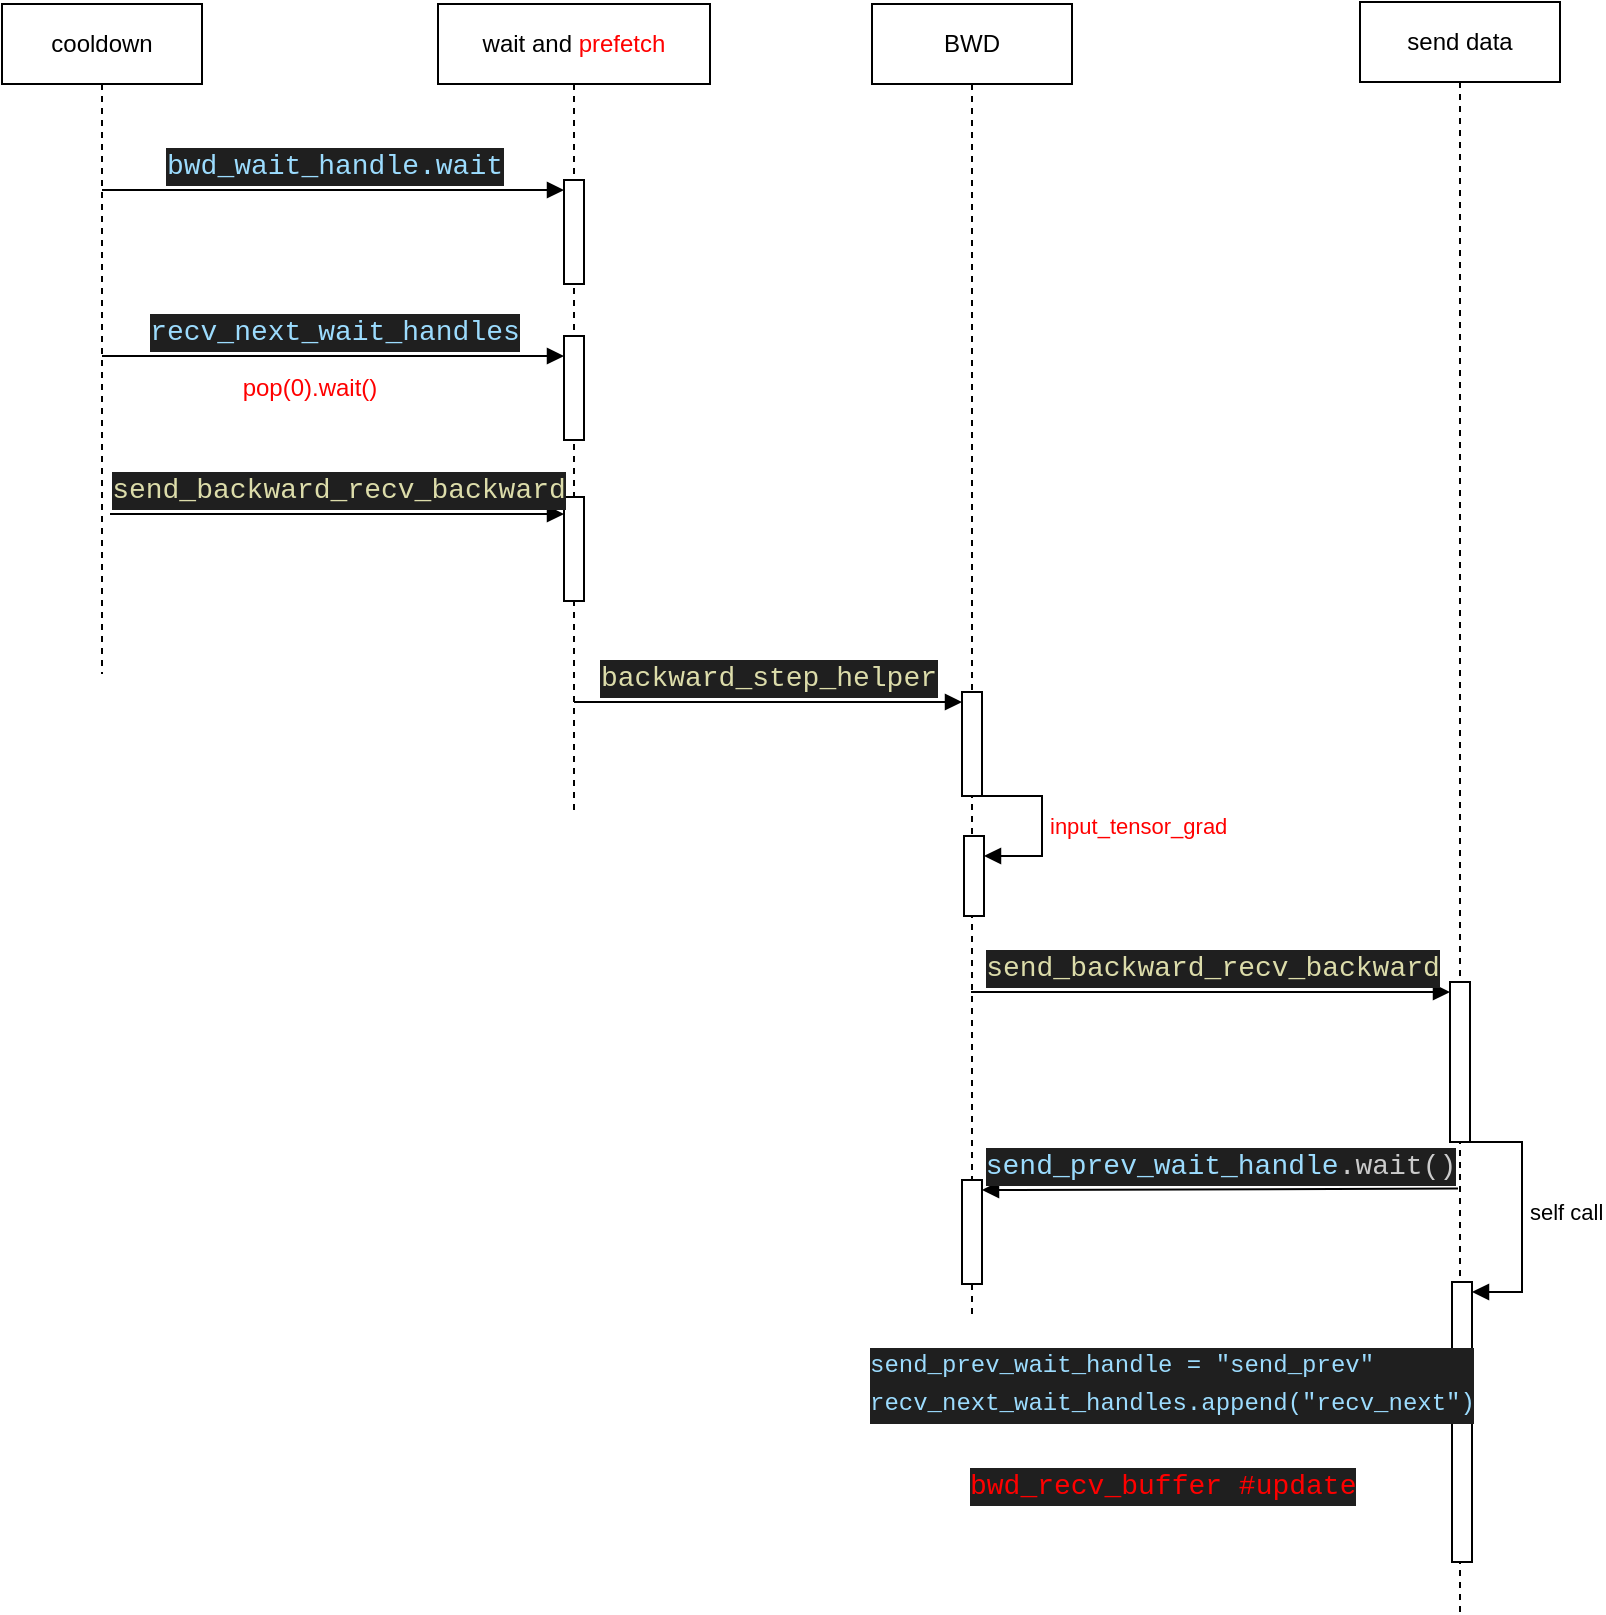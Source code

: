 <mxfile version="24.2.5" type="device">
  <diagram id="C5RBs43oDa-KdzZeNtuy" name="Page-1">
    <mxGraphModel dx="975" dy="688" grid="1" gridSize="10" guides="1" tooltips="1" connect="1" arrows="1" fold="1" page="1" pageScale="1" pageWidth="827" pageHeight="1169" math="0" shadow="0">
      <root>
        <mxCell id="WIyWlLk6GJQsqaUBKTNV-0" />
        <mxCell id="WIyWlLk6GJQsqaUBKTNV-1" parent="WIyWlLk6GJQsqaUBKTNV-0" />
        <mxCell id="Lxc2zo9YsPSFYeFa5kMc-0" value="cooldown" style="shape=umlLifeline;perimeter=lifelinePerimeter;whiteSpace=wrap;html=1;container=1;dropTarget=0;collapsible=0;recursiveResize=0;outlineConnect=0;portConstraint=eastwest;newEdgeStyle={&quot;curved&quot;:0,&quot;rounded&quot;:0};" vertex="1" parent="WIyWlLk6GJQsqaUBKTNV-1">
          <mxGeometry x="18" y="15" width="100" height="335" as="geometry" />
        </mxCell>
        <mxCell id="Lxc2zo9YsPSFYeFa5kMc-1" value="BWD" style="shape=umlLifeline;whiteSpace=wrap;html=1;container=1;dropTarget=0;collapsible=0;recursiveResize=0;outlineConnect=0;portConstraint=eastwest;newEdgeStyle={&quot;curved&quot;:0,&quot;rounded&quot;:0};points=[[0,0,0,0,5],[0,1,0,0,-5],[1,0,0,0,5],[1,1,0,0,-5]];perimeter=rectanglePerimeter;targetShapes=umlLifeline;participant=label;" vertex="1" parent="WIyWlLk6GJQsqaUBKTNV-1">
          <mxGeometry x="453" y="15" width="100" height="655" as="geometry" />
        </mxCell>
        <mxCell id="Lxc2zo9YsPSFYeFa5kMc-4" value="" style="html=1;points=[[0,0,0,0,5],[0,1,0,0,-5],[1,0,0,0,5],[1,1,0,0,-5]];perimeter=orthogonalPerimeter;outlineConnect=0;targetShapes=umlLifeline;portConstraint=eastwest;newEdgeStyle={&quot;curved&quot;:0,&quot;rounded&quot;:0};" vertex="1" parent="Lxc2zo9YsPSFYeFa5kMc-1">
          <mxGeometry x="45" y="344" width="10" height="52" as="geometry" />
        </mxCell>
        <mxCell id="Lxc2zo9YsPSFYeFa5kMc-41" value="" style="html=1;points=[[0,0,0,0,5],[0,1,0,0,-5],[1,0,0,0,5],[1,1,0,0,-5]];perimeter=orthogonalPerimeter;outlineConnect=0;targetShapes=umlLifeline;portConstraint=eastwest;newEdgeStyle={&quot;curved&quot;:0,&quot;rounded&quot;:0};" vertex="1" parent="Lxc2zo9YsPSFYeFa5kMc-1">
          <mxGeometry x="45" y="588" width="10" height="52" as="geometry" />
        </mxCell>
        <mxCell id="Lxc2zo9YsPSFYeFa5kMc-42" value="" style="html=1;points=[[0,0,0,0,5],[0,1,0,0,-5],[1,0,0,0,5],[1,1,0,0,-5]];perimeter=orthogonalPerimeter;outlineConnect=0;targetShapes=umlLifeline;portConstraint=eastwest;newEdgeStyle={&quot;curved&quot;:0,&quot;rounded&quot;:0};" vertex="1" parent="Lxc2zo9YsPSFYeFa5kMc-1">
          <mxGeometry x="46" y="416" width="10" height="40" as="geometry" />
        </mxCell>
        <mxCell id="Lxc2zo9YsPSFYeFa5kMc-43" value="&lt;font color=&quot;#ff0000&quot;&gt;input_tensor_grad&lt;/font&gt;" style="html=1;align=left;spacingLeft=2;endArrow=block;rounded=0;edgeStyle=orthogonalEdgeStyle;curved=0;rounded=0;" edge="1" target="Lxc2zo9YsPSFYeFa5kMc-42" parent="Lxc2zo9YsPSFYeFa5kMc-1">
          <mxGeometry relative="1" as="geometry">
            <mxPoint x="55" y="396" as="sourcePoint" />
            <Array as="points">
              <mxPoint x="85" y="426" />
            </Array>
          </mxGeometry>
        </mxCell>
        <mxCell id="Lxc2zo9YsPSFYeFa5kMc-7" value="wait and&amp;nbsp;&lt;span style=&quot;color: rgb(255, 0, 0); background-color: initial;&quot;&gt;prefetch&lt;/span&gt;" style="shape=umlLifeline;perimeter=lifelinePerimeter;whiteSpace=wrap;html=1;container=1;dropTarget=0;collapsible=0;recursiveResize=0;outlineConnect=0;portConstraint=eastwest;newEdgeStyle={&quot;curved&quot;:0,&quot;rounded&quot;:0};" vertex="1" parent="WIyWlLk6GJQsqaUBKTNV-1">
          <mxGeometry x="236" y="15" width="136" height="405" as="geometry" />
        </mxCell>
        <mxCell id="Lxc2zo9YsPSFYeFa5kMc-8" value="" style="html=1;points=[[0,0,0,0,5],[0,1,0,0,-5],[1,0,0,0,5],[1,1,0,0,-5]];perimeter=orthogonalPerimeter;outlineConnect=0;targetShapes=umlLifeline;portConstraint=eastwest;newEdgeStyle={&quot;curved&quot;:0,&quot;rounded&quot;:0};" vertex="1" parent="Lxc2zo9YsPSFYeFa5kMc-7">
          <mxGeometry x="63" y="88" width="10" height="52" as="geometry" />
        </mxCell>
        <mxCell id="Lxc2zo9YsPSFYeFa5kMc-36" value="" style="html=1;points=[[0,0,0,0,5],[0,1,0,0,-5],[1,0,0,0,5],[1,1,0,0,-5]];perimeter=orthogonalPerimeter;outlineConnect=0;targetShapes=umlLifeline;portConstraint=eastwest;newEdgeStyle={&quot;curved&quot;:0,&quot;rounded&quot;:0};" vertex="1" parent="Lxc2zo9YsPSFYeFa5kMc-7">
          <mxGeometry x="63" y="246.5" width="10" height="52" as="geometry" />
        </mxCell>
        <mxCell id="Lxc2zo9YsPSFYeFa5kMc-10" value="&lt;div style=&quot;color: rgb(204, 204, 204); background-color: rgb(31, 31, 31); font-family: Consolas, &amp;quot;Courier New&amp;quot;, monospace; font-size: 14px; line-height: 19px; white-space-collapse: preserve;&quot;&gt;&lt;div style=&quot;line-height: 19px;&quot;&gt;&lt;span style=&quot;color: #9cdcfe;&quot;&gt;bwd_wait_handle.wait&lt;/span&gt;&lt;/div&gt;&lt;/div&gt;" style="html=1;verticalAlign=bottom;endArrow=block;curved=0;rounded=0;entryX=0;entryY=0;entryDx=0;entryDy=5;entryPerimeter=0;" edge="1" parent="WIyWlLk6GJQsqaUBKTNV-1" source="Lxc2zo9YsPSFYeFa5kMc-0" target="Lxc2zo9YsPSFYeFa5kMc-8">
          <mxGeometry x="0.001" width="80" relative="1" as="geometry">
            <mxPoint x="68" y="113" as="sourcePoint" />
            <mxPoint x="295" y="108" as="targetPoint" />
            <mxPoint as="offset" />
          </mxGeometry>
        </mxCell>
        <mxCell id="Lxc2zo9YsPSFYeFa5kMc-12" value="send data" style="shape=umlLifeline;whiteSpace=wrap;html=1;container=1;dropTarget=0;collapsible=0;recursiveResize=0;outlineConnect=0;portConstraint=eastwest;newEdgeStyle={&quot;curved&quot;:0,&quot;rounded&quot;:0};points=[[0,0,0,0,5],[0,1,0,0,-5],[1,0,0,0,5],[1,1,0,0,-5]];perimeter=rectanglePerimeter;targetShapes=umlLifeline;participant=label;" vertex="1" parent="WIyWlLk6GJQsqaUBKTNV-1">
          <mxGeometry x="697" y="14" width="100" height="805" as="geometry" />
        </mxCell>
        <mxCell id="Lxc2zo9YsPSFYeFa5kMc-38" value="" style="html=1;points=[[0,0,0,0,5],[0,1,0,0,-5],[1,0,0,0,5],[1,1,0,0,-5]];perimeter=orthogonalPerimeter;outlineConnect=0;targetShapes=umlLifeline;portConstraint=eastwest;newEdgeStyle={&quot;curved&quot;:0,&quot;rounded&quot;:0};" vertex="1" parent="Lxc2zo9YsPSFYeFa5kMc-12">
          <mxGeometry x="45" y="490" width="10" height="80" as="geometry" />
        </mxCell>
        <mxCell id="Lxc2zo9YsPSFYeFa5kMc-45" value="" style="html=1;points=[[0,0,0,0,5],[0,1,0,0,-5],[1,0,0,0,5],[1,1,0,0,-5]];perimeter=orthogonalPerimeter;outlineConnect=0;targetShapes=umlLifeline;portConstraint=eastwest;newEdgeStyle={&quot;curved&quot;:0,&quot;rounded&quot;:0};" vertex="1" parent="Lxc2zo9YsPSFYeFa5kMc-12">
          <mxGeometry x="46" y="640" width="10" height="140" as="geometry" />
        </mxCell>
        <mxCell id="Lxc2zo9YsPSFYeFa5kMc-46" value="self call" style="html=1;align=left;spacingLeft=2;endArrow=block;rounded=0;edgeStyle=orthogonalEdgeStyle;curved=0;rounded=0;entryX=1;entryY=0;entryDx=0;entryDy=5;entryPerimeter=0;" edge="1" target="Lxc2zo9YsPSFYeFa5kMc-45" parent="Lxc2zo9YsPSFYeFa5kMc-12">
          <mxGeometry relative="1" as="geometry">
            <mxPoint x="51" y="570" as="sourcePoint" />
            <Array as="points">
              <mxPoint x="81" y="570" />
              <mxPoint x="81" y="645" />
            </Array>
            <mxPoint x="56" y="600" as="targetPoint" />
          </mxGeometry>
        </mxCell>
        <mxCell id="Lxc2zo9YsPSFYeFa5kMc-27" value="&lt;div style=&quot;color: rgb(204, 204, 204); background-color: rgb(31, 31, 31); font-family: Consolas, &amp;quot;Courier New&amp;quot;, monospace; font-size: 14px; line-height: 19px; white-space-collapse: preserve;&quot;&gt;&lt;span style=&quot;color: #dcdcaa;&quot;&gt;backward_step_helper&lt;/span&gt;&lt;/div&gt;" style="html=1;verticalAlign=bottom;endArrow=block;curved=0;rounded=0;entryX=0;entryY=0;entryDx=0;entryDy=5;" edge="1" parent="WIyWlLk6GJQsqaUBKTNV-1" target="Lxc2zo9YsPSFYeFa5kMc-4" source="Lxc2zo9YsPSFYeFa5kMc-7">
          <mxGeometry relative="1" as="geometry">
            <mxPoint x="265.447" y="364" as="sourcePoint" />
          </mxGeometry>
        </mxCell>
        <mxCell id="Lxc2zo9YsPSFYeFa5kMc-33" value="" style="html=1;points=[[0,0,0,0,5],[0,1,0,0,-5],[1,0,0,0,5],[1,1,0,0,-5]];perimeter=orthogonalPerimeter;outlineConnect=0;targetShapes=umlLifeline;portConstraint=eastwest;newEdgeStyle={&quot;curved&quot;:0,&quot;rounded&quot;:0};" vertex="1" parent="WIyWlLk6GJQsqaUBKTNV-1">
          <mxGeometry x="299" y="181" width="10" height="52" as="geometry" />
        </mxCell>
        <mxCell id="Lxc2zo9YsPSFYeFa5kMc-34" value="&lt;div style=&quot;color: rgb(204, 204, 204); background-color: rgb(31, 31, 31); font-family: Consolas, &amp;quot;Courier New&amp;quot;, monospace; font-size: 14px; line-height: 19px; white-space-collapse: preserve;&quot;&gt;&lt;div style=&quot;line-height: 19px;&quot;&gt;&lt;div style=&quot;line-height: 19px;&quot;&gt;&lt;span style=&quot;color: #9cdcfe;&quot;&gt;recv_next_wait_handles&lt;/span&gt;&lt;/div&gt;&lt;/div&gt;&lt;/div&gt;" style="html=1;verticalAlign=bottom;endArrow=block;curved=0;rounded=0;" edge="1" parent="WIyWlLk6GJQsqaUBKTNV-1" target="Lxc2zo9YsPSFYeFa5kMc-33">
          <mxGeometry x="0.001" width="80" relative="1" as="geometry">
            <mxPoint x="68" y="191" as="sourcePoint" />
            <mxPoint x="261" y="191" as="targetPoint" />
            <mxPoint as="offset" />
          </mxGeometry>
        </mxCell>
        <mxCell id="Lxc2zo9YsPSFYeFa5kMc-35" value="&lt;font color=&quot;#ff0000&quot;&gt;pop(0).wait()&lt;/font&gt;" style="text;html=1;align=center;verticalAlign=middle;whiteSpace=wrap;rounded=0;" vertex="1" parent="WIyWlLk6GJQsqaUBKTNV-1">
          <mxGeometry x="132" y="192" width="80" height="30" as="geometry" />
        </mxCell>
        <mxCell id="Lxc2zo9YsPSFYeFa5kMc-37" value="&lt;div style=&quot;color: rgb(204, 204, 204); background-color: rgb(31, 31, 31); font-family: Consolas, &amp;quot;Courier New&amp;quot;, monospace; font-size: 14px; line-height: 19px; white-space-collapse: preserve;&quot;&gt;&lt;span style=&quot;color: #dcdcaa;&quot;&gt;send_backward_recv_backward&lt;/span&gt;&lt;/div&gt;" style="html=1;verticalAlign=bottom;endArrow=block;curved=0;rounded=0;" edge="1" parent="WIyWlLk6GJQsqaUBKTNV-1" target="Lxc2zo9YsPSFYeFa5kMc-36">
          <mxGeometry width="80" relative="1" as="geometry">
            <mxPoint x="72" y="270" as="sourcePoint" />
            <mxPoint x="152" y="270" as="targetPoint" />
          </mxGeometry>
        </mxCell>
        <mxCell id="Lxc2zo9YsPSFYeFa5kMc-39" value="&lt;div style=&quot;color: rgb(204, 204, 204); background-color: rgb(31, 31, 31); font-family: Consolas, &amp;quot;Courier New&amp;quot;, monospace; font-size: 14px; line-height: 19px; white-space-collapse: preserve;&quot;&gt;&lt;span style=&quot;color: #dcdcaa;&quot;&gt;send_backward_recv_backward&lt;/span&gt;&lt;/div&gt;" style="html=1;verticalAlign=bottom;endArrow=block;curved=0;rounded=0;entryX=0;entryY=0;entryDx=0;entryDy=5;" edge="1" target="Lxc2zo9YsPSFYeFa5kMc-38" parent="WIyWlLk6GJQsqaUBKTNV-1">
          <mxGeometry relative="1" as="geometry">
            <mxPoint x="502.5" y="509" as="sourcePoint" />
          </mxGeometry>
        </mxCell>
        <mxCell id="Lxc2zo9YsPSFYeFa5kMc-44" value="&lt;div style=&quot;color: rgb(204, 204, 204); background-color: rgb(31, 31, 31); font-family: Consolas, &amp;quot;Courier New&amp;quot;, monospace; font-size: 14px; line-height: 19px; white-space-collapse: preserve;&quot;&gt;&lt;span style=&quot;color: #9cdcfe;&quot;&gt;send_prev_wait_handle&lt;/span&gt;.wait()&lt;/div&gt;" style="html=1;verticalAlign=bottom;endArrow=block;curved=0;rounded=0;exitX=0.49;exitY=0.737;exitDx=0;exitDy=0;exitPerimeter=0;entryX=1;entryY=0;entryDx=0;entryDy=5;entryPerimeter=0;" edge="1" parent="WIyWlLk6GJQsqaUBKTNV-1" source="Lxc2zo9YsPSFYeFa5kMc-12" target="Lxc2zo9YsPSFYeFa5kMc-41">
          <mxGeometry x="-0.002" width="80" relative="1" as="geometry">
            <mxPoint x="547" y="680" as="sourcePoint" />
            <mxPoint x="627" y="680" as="targetPoint" />
            <mxPoint as="offset" />
          </mxGeometry>
        </mxCell>
        <mxCell id="Lxc2zo9YsPSFYeFa5kMc-47" value="&lt;div style=&quot;color: rgb(204, 204, 204); background-color: rgb(31, 31, 31); font-family: Consolas, &amp;quot;Courier New&amp;quot;, monospace; font-weight: normal; line-height: 19px; white-space: pre;&quot;&gt;&lt;div style=&quot;&quot;&gt;&lt;span style=&quot;color: rgb(156, 220, 254);&quot;&gt;&lt;font style=&quot;font-size: 12px;&quot;&gt;send_prev_wait_handle = &quot;send_prev&quot;&lt;/font&gt;&lt;/span&gt;&lt;/div&gt;&lt;div style=&quot;&quot;&gt;&lt;div style=&quot;line-height: 19px;&quot;&gt;&lt;span style=&quot;color: rgb(156, 220, 254);&quot;&gt;&lt;font style=&quot;font-size: 12px;&quot;&gt;recv_next_wait_handles.append(&quot;recv_next&quot;)&lt;/font&gt;&lt;/span&gt;&lt;/div&gt;&lt;/div&gt;&lt;/div&gt;" style="text;whiteSpace=wrap;html=1;" vertex="1" parent="WIyWlLk6GJQsqaUBKTNV-1">
          <mxGeometry x="450" y="680" width="280" height="50" as="geometry" />
        </mxCell>
        <mxCell id="Lxc2zo9YsPSFYeFa5kMc-48" value="&lt;div style=&quot;background-color: rgb(31, 31, 31); font-family: Consolas, &amp;quot;Courier New&amp;quot;, monospace; font-weight: normal; font-size: 14px; line-height: 19px; white-space: pre;&quot;&gt;&lt;div style=&quot;&quot;&gt;&lt;font color=&quot;#ff0000&quot;&gt;bwd_recv_buffer #update&lt;/font&gt;&lt;/div&gt;&lt;/div&gt;" style="text;whiteSpace=wrap;html=1;" vertex="1" parent="WIyWlLk6GJQsqaUBKTNV-1">
          <mxGeometry x="500" y="740" width="180" height="30" as="geometry" />
        </mxCell>
      </root>
    </mxGraphModel>
  </diagram>
</mxfile>
